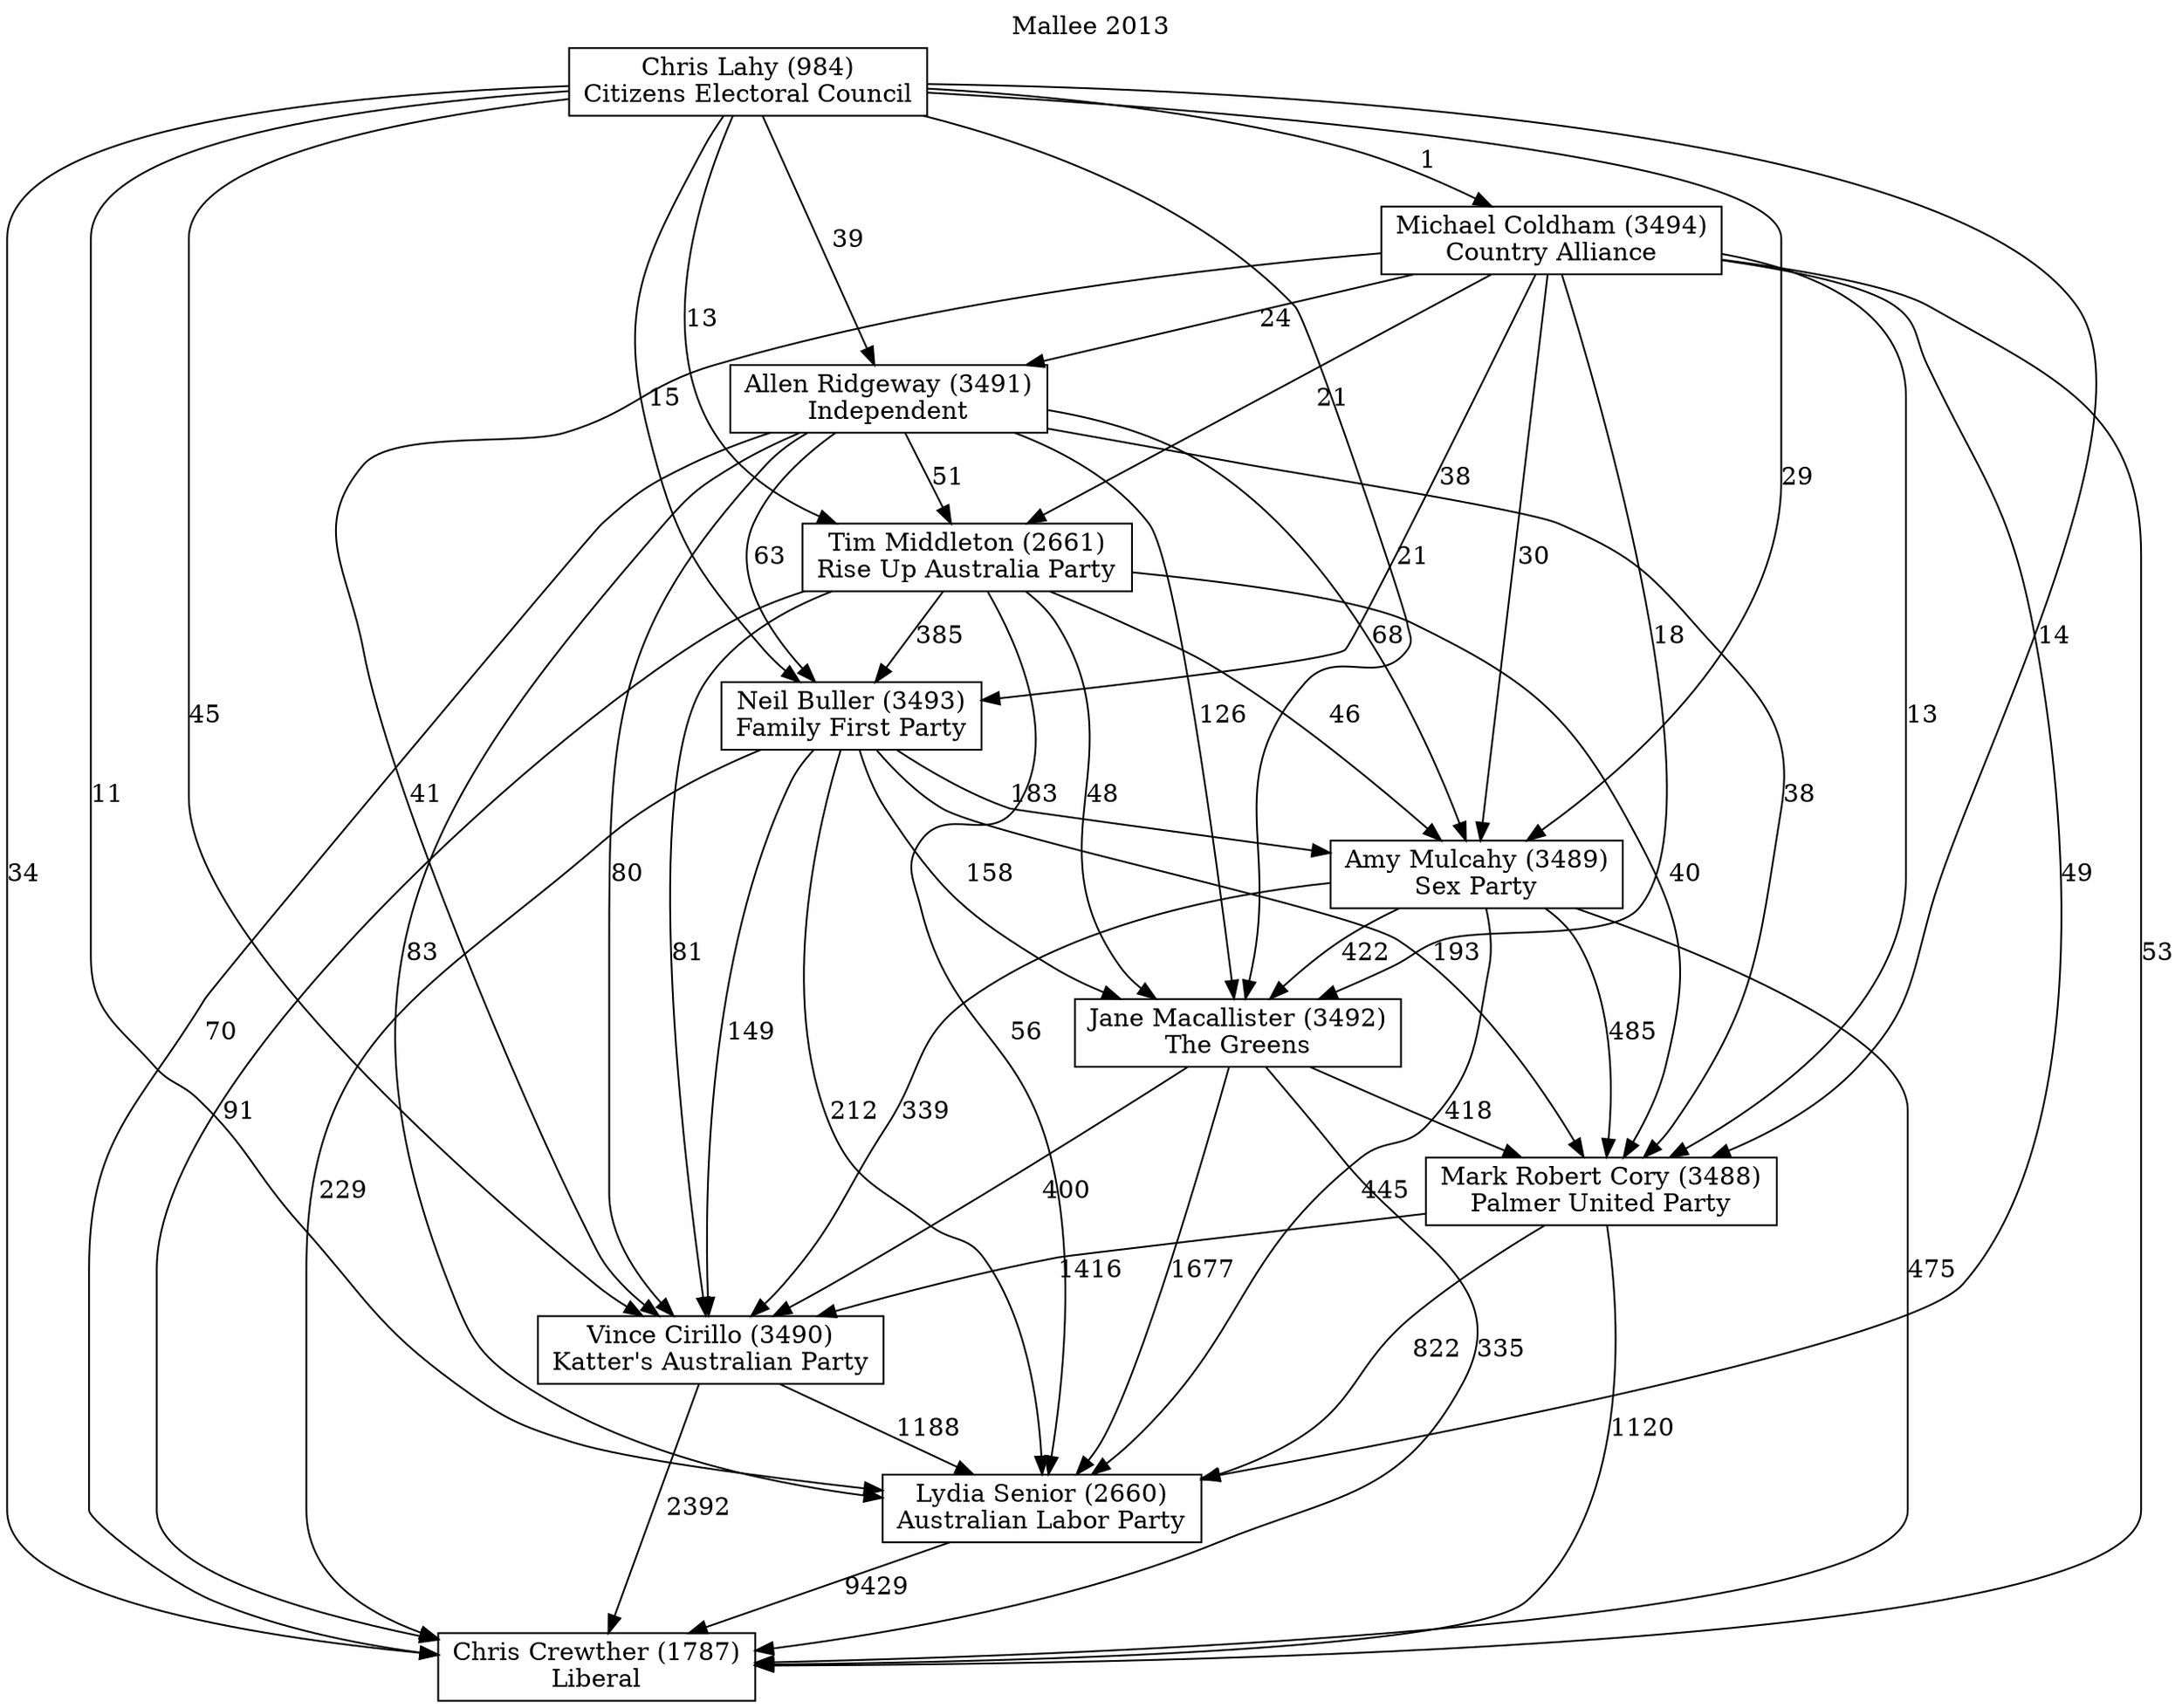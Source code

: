// House preference flow
digraph "Chris Crewther (1787)_Mallee_2013" {
	graph [label="Mallee 2013" labelloc=t mclimit=2]
	node [shape=box]
	"Chris Crewther (1787)" [label="Chris Crewther (1787)
Liberal"]
	"Lydia Senior (2660)" [label="Lydia Senior (2660)
Australian Labor Party"]
	"Vince Cirillo (3490)" [label="Vince Cirillo (3490)
Katter's Australian Party"]
	"Mark Robert Cory (3488)" [label="Mark Robert Cory (3488)
Palmer United Party"]
	"Jane Macallister (3492)" [label="Jane Macallister (3492)
The Greens"]
	"Amy Mulcahy (3489)" [label="Amy Mulcahy (3489)
Sex Party"]
	"Neil Buller (3493)" [label="Neil Buller (3493)
Family First Party"]
	"Tim Middleton (2661)" [label="Tim Middleton (2661)
Rise Up Australia Party"]
	"Allen Ridgeway (3491)" [label="Allen Ridgeway (3491)
Independent"]
	"Michael Coldham (3494)" [label="Michael Coldham (3494)
Country Alliance"]
	"Chris Lahy (984)" [label="Chris Lahy (984)
Citizens Electoral Council"]
	"Lydia Senior (2660)" -> "Chris Crewther (1787)" [label=9429]
	"Vince Cirillo (3490)" -> "Lydia Senior (2660)" [label=1188]
	"Mark Robert Cory (3488)" -> "Vince Cirillo (3490)" [label=1416]
	"Jane Macallister (3492)" -> "Mark Robert Cory (3488)" [label=418]
	"Amy Mulcahy (3489)" -> "Jane Macallister (3492)" [label=422]
	"Neil Buller (3493)" -> "Amy Mulcahy (3489)" [label=183]
	"Tim Middleton (2661)" -> "Neil Buller (3493)" [label=385]
	"Allen Ridgeway (3491)" -> "Tim Middleton (2661)" [label=51]
	"Michael Coldham (3494)" -> "Allen Ridgeway (3491)" [label=24]
	"Chris Lahy (984)" -> "Michael Coldham (3494)" [label=1]
	"Vince Cirillo (3490)" -> "Chris Crewther (1787)" [label=2392]
	"Mark Robert Cory (3488)" -> "Chris Crewther (1787)" [label=1120]
	"Jane Macallister (3492)" -> "Chris Crewther (1787)" [label=335]
	"Amy Mulcahy (3489)" -> "Chris Crewther (1787)" [label=475]
	"Neil Buller (3493)" -> "Chris Crewther (1787)" [label=229]
	"Tim Middleton (2661)" -> "Chris Crewther (1787)" [label=91]
	"Allen Ridgeway (3491)" -> "Chris Crewther (1787)" [label=70]
	"Michael Coldham (3494)" -> "Chris Crewther (1787)" [label=53]
	"Chris Lahy (984)" -> "Chris Crewther (1787)" [label=34]
	"Chris Lahy (984)" -> "Allen Ridgeway (3491)" [label=39]
	"Michael Coldham (3494)" -> "Tim Middleton (2661)" [label=21]
	"Chris Lahy (984)" -> "Tim Middleton (2661)" [label=13]
	"Allen Ridgeway (3491)" -> "Neil Buller (3493)" [label=63]
	"Michael Coldham (3494)" -> "Neil Buller (3493)" [label=38]
	"Chris Lahy (984)" -> "Neil Buller (3493)" [label=15]
	"Tim Middleton (2661)" -> "Amy Mulcahy (3489)" [label=46]
	"Allen Ridgeway (3491)" -> "Amy Mulcahy (3489)" [label=68]
	"Michael Coldham (3494)" -> "Amy Mulcahy (3489)" [label=30]
	"Chris Lahy (984)" -> "Amy Mulcahy (3489)" [label=29]
	"Neil Buller (3493)" -> "Jane Macallister (3492)" [label=158]
	"Tim Middleton (2661)" -> "Jane Macallister (3492)" [label=48]
	"Allen Ridgeway (3491)" -> "Jane Macallister (3492)" [label=126]
	"Michael Coldham (3494)" -> "Jane Macallister (3492)" [label=18]
	"Chris Lahy (984)" -> "Jane Macallister (3492)" [label=21]
	"Amy Mulcahy (3489)" -> "Mark Robert Cory (3488)" [label=485]
	"Neil Buller (3493)" -> "Mark Robert Cory (3488)" [label=193]
	"Tim Middleton (2661)" -> "Mark Robert Cory (3488)" [label=40]
	"Allen Ridgeway (3491)" -> "Mark Robert Cory (3488)" [label=38]
	"Michael Coldham (3494)" -> "Mark Robert Cory (3488)" [label=13]
	"Chris Lahy (984)" -> "Mark Robert Cory (3488)" [label=14]
	"Jane Macallister (3492)" -> "Vince Cirillo (3490)" [label=400]
	"Amy Mulcahy (3489)" -> "Vince Cirillo (3490)" [label=339]
	"Neil Buller (3493)" -> "Vince Cirillo (3490)" [label=149]
	"Tim Middleton (2661)" -> "Vince Cirillo (3490)" [label=81]
	"Allen Ridgeway (3491)" -> "Vince Cirillo (3490)" [label=80]
	"Michael Coldham (3494)" -> "Vince Cirillo (3490)" [label=41]
	"Chris Lahy (984)" -> "Vince Cirillo (3490)" [label=45]
	"Mark Robert Cory (3488)" -> "Lydia Senior (2660)" [label=822]
	"Jane Macallister (3492)" -> "Lydia Senior (2660)" [label=1677]
	"Amy Mulcahy (3489)" -> "Lydia Senior (2660)" [label=445]
	"Neil Buller (3493)" -> "Lydia Senior (2660)" [label=212]
	"Tim Middleton (2661)" -> "Lydia Senior (2660)" [label=56]
	"Allen Ridgeway (3491)" -> "Lydia Senior (2660)" [label=83]
	"Michael Coldham (3494)" -> "Lydia Senior (2660)" [label=49]
	"Chris Lahy (984)" -> "Lydia Senior (2660)" [label=11]
}
